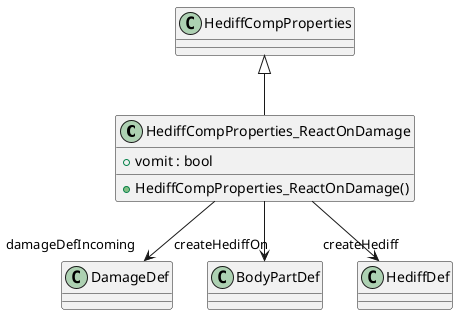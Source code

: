 @startuml
class HediffCompProperties_ReactOnDamage {
    + vomit : bool
    + HediffCompProperties_ReactOnDamage()
}
HediffCompProperties <|-- HediffCompProperties_ReactOnDamage
HediffCompProperties_ReactOnDamage --> "damageDefIncoming" DamageDef
HediffCompProperties_ReactOnDamage --> "createHediffOn" BodyPartDef
HediffCompProperties_ReactOnDamage --> "createHediff" HediffDef
@enduml
